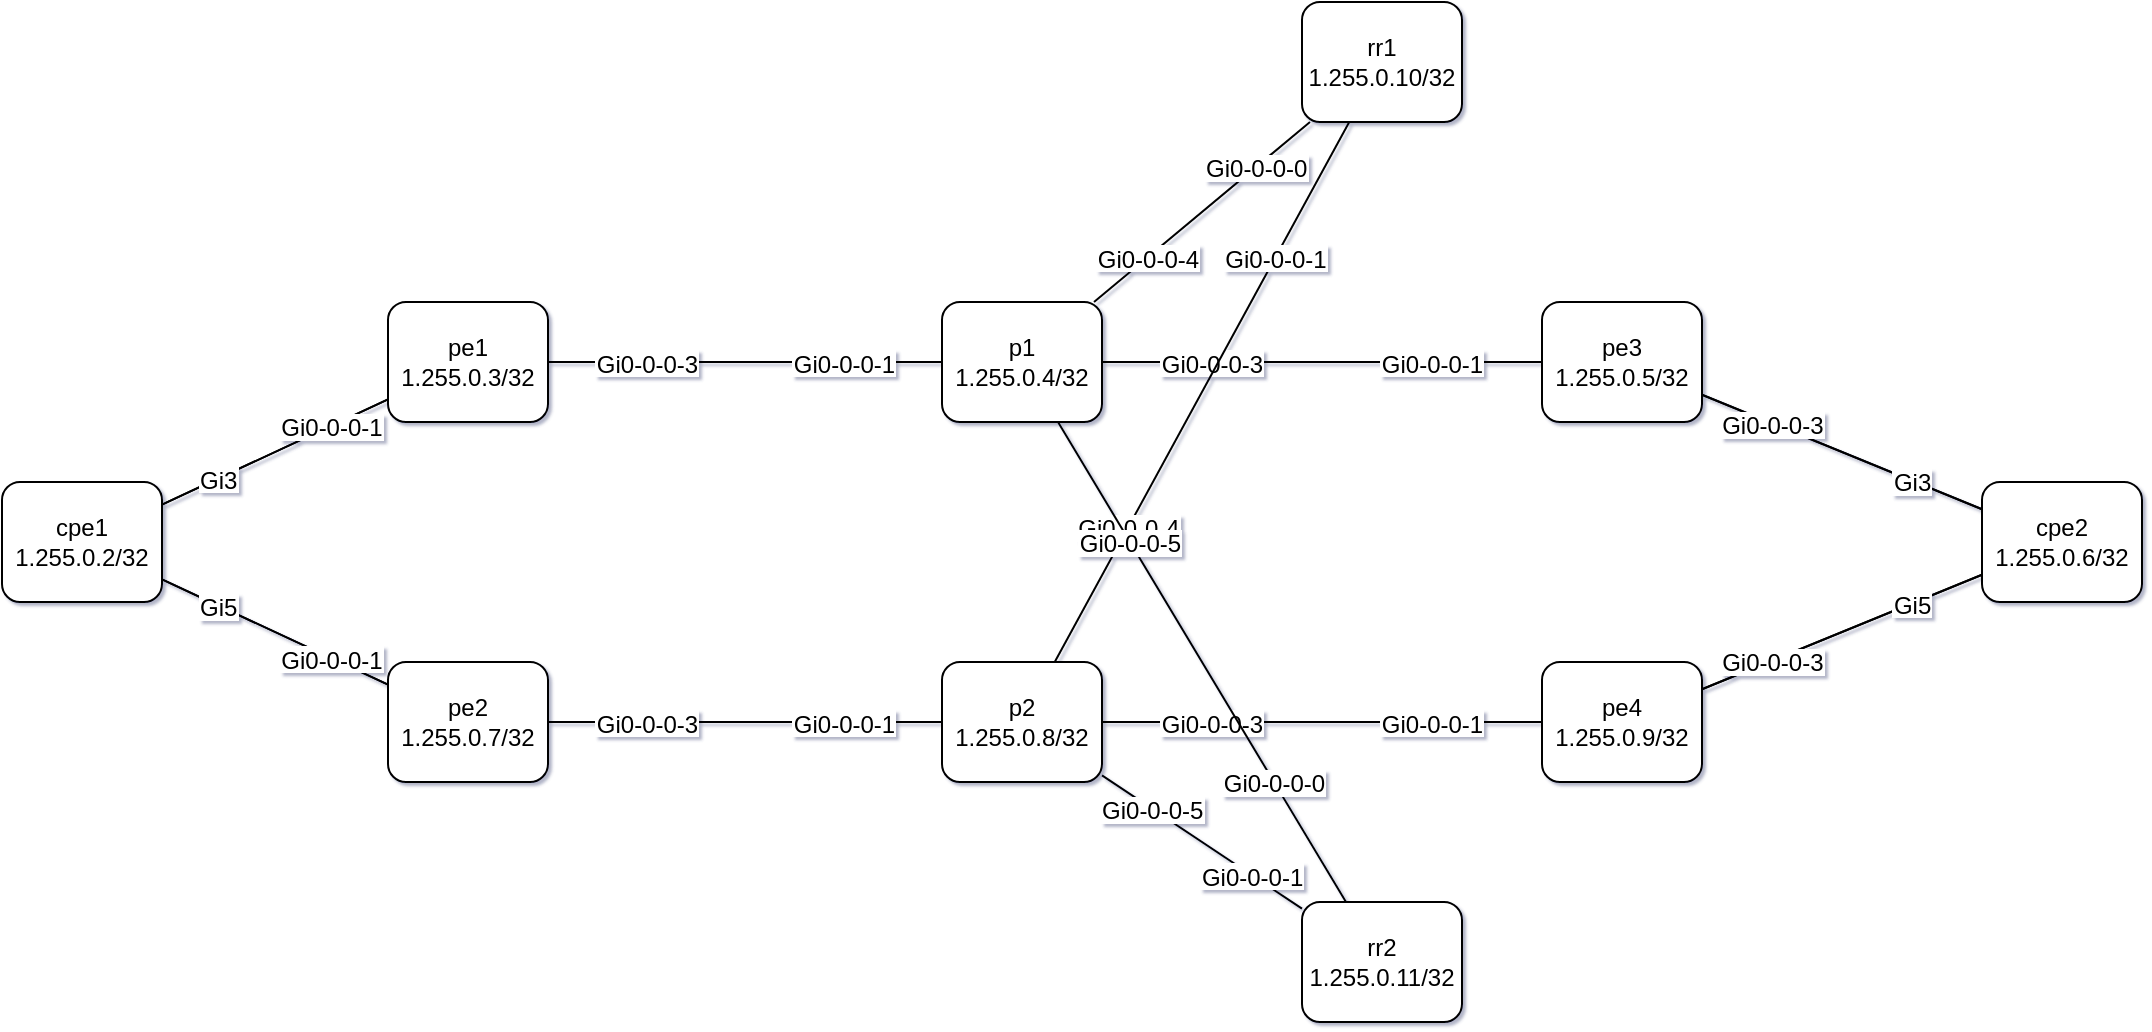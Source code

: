 <mxfile type="device" compressed="false">
    <diagram id="Topology" name="Topology">
      <mxGraphModel dx="1000" dy="1000" grid="1" gridSize="10" guides="1" tooltips="1" connect="1" arrows="1" fold="1" page="1" pageScale="1" pageWidth="827" pageHeight="1169" math="0" shadow="1">
        <root>
          <mxCell id="0" />   
          <mxCell id="1" parent="0" />
        <object id="cpe1" label="cpe1 1.255.0.2/32">
      <mxCell style="rounded=1;whiteSpace=wrap;html=1;" vertex="1" parent="1">
          <mxGeometry x="50" y="230" width="80" height="60" as="geometry" />
      </mxCell>
    </object><object id="pe1" label="pe1 1.255.0.3/32">
      <mxCell style="rounded=1;whiteSpace=wrap;html=1;" vertex="1" parent="1">
          <mxGeometry x="243" y="140" width="80" height="60" as="geometry" />
      </mxCell>
    </object><mxCell id="cc4b5f4d1736085814b34174aa3f602b-src" value="Gi2" style="labelBackgroundColor=#ffffff;;" vertex="1" connectable="0" parent="cc4b5f4d1736085814b34174aa3f602b">
      <mxGeometry x="-0.5" relative="1" as="geometry">
        <mxPoint as="offset" />
      </mxGeometry>
    </mxCell><mxCell id="cc4b5f4d1736085814b34174aa3f602b-trgt" value="Gi0-0-0-0" style="labelBackgroundColor=#ffffff;;" vertex="1" connectable="0" parent="cc4b5f4d1736085814b34174aa3f602b">
      <mxGeometry x="0.5" relative="-1" as="geometry">
        <mxPoint as="offset" />
      </mxGeometry>
    </mxCell><object id="cc4b5f4d1736085814b34174aa3f602b" label="" src_label="Gi2" trgt_label="Gi0-0-0-0" source="cpe1" target="pe1">
      <mxCell style="endArrow=none;" edge="1" parent="1" source="cpe1" target="pe1">
          <mxGeometry relative="1" as="geometry" />
      </mxCell>
    </object><mxCell id="e45cfb23c0f3395859e0314b89212a3c-src" value="Gi3" style="labelBackgroundColor=#ffffff;;" vertex="1" connectable="0" parent="e45cfb23c0f3395859e0314b89212a3c">
      <mxGeometry x="-0.5" relative="1" as="geometry">
        <mxPoint as="offset" />
      </mxGeometry>
    </mxCell><mxCell id="e45cfb23c0f3395859e0314b89212a3c-trgt" value="Gi0-0-0-1" style="labelBackgroundColor=#ffffff;;" vertex="1" connectable="0" parent="e45cfb23c0f3395859e0314b89212a3c">
      <mxGeometry x="0.5" relative="-1" as="geometry">
        <mxPoint as="offset" />
      </mxGeometry>
    </mxCell><object id="e45cfb23c0f3395859e0314b89212a3c" label="" src_label="Gi3" trgt_label="Gi0-0-0-1" source="cpe1" target="pe1">
      <mxCell style="endArrow=none;" edge="1" parent="1" source="cpe1" target="pe1">
          <mxGeometry relative="1" as="geometry" />
      </mxCell>
    </object><object id="p1" label="p1 1.255.0.4/32">
      <mxCell style="rounded=1;whiteSpace=wrap;html=1;" vertex="1" parent="1">
          <mxGeometry x="520" y="140" width="80" height="60" as="geometry" />
      </mxCell>
    </object><mxCell id="c6249914d28e95836c88b8af581abf43-src" value="Gi0-0-0-2" style="labelBackgroundColor=#ffffff;;" vertex="1" connectable="0" parent="c6249914d28e95836c88b8af581abf43">
      <mxGeometry x="-0.5" relative="1" as="geometry">
        <mxPoint as="offset" />
      </mxGeometry>
    </mxCell><mxCell id="c6249914d28e95836c88b8af581abf43-trgt" value="Gi0-0-0-0" style="labelBackgroundColor=#ffffff;;" vertex="1" connectable="0" parent="c6249914d28e95836c88b8af581abf43">
      <mxGeometry x="0.5" relative="-1" as="geometry">
        <mxPoint as="offset" />
      </mxGeometry>
    </mxCell><object id="c6249914d28e95836c88b8af581abf43" label="" src_label="Gi0-0-0-2" trgt_label="Gi0-0-0-0" source="pe1" target="p1">
      <mxCell style="endArrow=none;" edge="1" parent="1" source="pe1" target="p1">
          <mxGeometry relative="1" as="geometry" />
      </mxCell>
    </object><mxCell id="7897e74cd611ede9b0670431fe954327-src" value="Gi0-0-0-3" style="labelBackgroundColor=#ffffff;;" vertex="1" connectable="0" parent="7897e74cd611ede9b0670431fe954327">
      <mxGeometry x="-0.5" relative="1" as="geometry">
        <mxPoint as="offset" />
      </mxGeometry>
    </mxCell><mxCell id="7897e74cd611ede9b0670431fe954327-trgt" value="Gi0-0-0-1" style="labelBackgroundColor=#ffffff;;" vertex="1" connectable="0" parent="7897e74cd611ede9b0670431fe954327">
      <mxGeometry x="0.5" relative="-1" as="geometry">
        <mxPoint as="offset" />
      </mxGeometry>
    </mxCell><object id="7897e74cd611ede9b0670431fe954327" label="" src_label="Gi0-0-0-3" trgt_label="Gi0-0-0-1" source="pe1" target="p1">
      <mxCell style="endArrow=none;" edge="1" parent="1" source="pe1" target="p1">
          <mxGeometry relative="1" as="geometry" />
      </mxCell>
    </object><object id="pe3" label="pe3 1.255.0.5/32">
      <mxCell style="rounded=1;whiteSpace=wrap;html=1;" vertex="1" parent="1">
          <mxGeometry x="820" y="140" width="80" height="60" as="geometry" />
      </mxCell>
    </object><mxCell id="818945163125d8c0d4d64809c4ee357d-src" value="Gi0-0-0-2" style="labelBackgroundColor=#ffffff;;" vertex="1" connectable="0" parent="818945163125d8c0d4d64809c4ee357d">
      <mxGeometry x="-0.5" relative="1" as="geometry">
        <mxPoint as="offset" />
      </mxGeometry>
    </mxCell><mxCell id="818945163125d8c0d4d64809c4ee357d-trgt" value="Gi0-0-0-0" style="labelBackgroundColor=#ffffff;;" vertex="1" connectable="0" parent="818945163125d8c0d4d64809c4ee357d">
      <mxGeometry x="0.5" relative="-1" as="geometry">
        <mxPoint as="offset" />
      </mxGeometry>
    </mxCell><object id="818945163125d8c0d4d64809c4ee357d" label="" src_label="Gi0-0-0-2" trgt_label="Gi0-0-0-0" source="p1" target="pe3">
      <mxCell style="endArrow=none;" edge="1" parent="1" source="p1" target="pe3">
          <mxGeometry relative="1" as="geometry" />
      </mxCell>
    </object><mxCell id="55964bbb7fdde5b3efd886fd36b61a37-src" value="Gi0-0-0-3" style="labelBackgroundColor=#ffffff;;" vertex="1" connectable="0" parent="55964bbb7fdde5b3efd886fd36b61a37">
      <mxGeometry x="-0.5" relative="1" as="geometry">
        <mxPoint as="offset" />
      </mxGeometry>
    </mxCell><mxCell id="55964bbb7fdde5b3efd886fd36b61a37-trgt" value="Gi0-0-0-1" style="labelBackgroundColor=#ffffff;;" vertex="1" connectable="0" parent="55964bbb7fdde5b3efd886fd36b61a37">
      <mxGeometry x="0.5" relative="-1" as="geometry">
        <mxPoint as="offset" />
      </mxGeometry>
    </mxCell><object id="55964bbb7fdde5b3efd886fd36b61a37" label="" src_label="Gi0-0-0-3" trgt_label="Gi0-0-0-1" source="p1" target="pe3">
      <mxCell style="endArrow=none;" edge="1" parent="1" source="p1" target="pe3">
          <mxGeometry relative="1" as="geometry" />
      </mxCell>
    </object><object id="cpe2" label="cpe2 1.255.0.6/32">
      <mxCell style="rounded=1;whiteSpace=wrap;html=1;" vertex="1" parent="1">
          <mxGeometry x="1040" y="230" width="80" height="60" as="geometry" />
      </mxCell>
    </object><mxCell id="7b9d2e467b0ed190d8c99521bd7f54e6-src" value="Gi0-0-0-2" style="labelBackgroundColor=#ffffff;;" vertex="1" connectable="0" parent="7b9d2e467b0ed190d8c99521bd7f54e6">
      <mxGeometry x="-0.5" relative="1" as="geometry">
        <mxPoint as="offset" />
      </mxGeometry>
    </mxCell><mxCell id="7b9d2e467b0ed190d8c99521bd7f54e6-trgt" value="Gi2" style="labelBackgroundColor=#ffffff;;" vertex="1" connectable="0" parent="7b9d2e467b0ed190d8c99521bd7f54e6">
      <mxGeometry x="0.5" relative="-1" as="geometry">
        <mxPoint as="offset" />
      </mxGeometry>
    </mxCell><object id="7b9d2e467b0ed190d8c99521bd7f54e6" label="" src_label="Gi0-0-0-2" trgt_label="Gi2" source="pe3" target="cpe2">
      <mxCell style="endArrow=none;" edge="1" parent="1" source="pe3" target="cpe2">
          <mxGeometry relative="1" as="geometry" />
      </mxCell>
    </object><mxCell id="e1510e81fbc3356bab566e7a538ffdc2-src" value="Gi0-0-0-3" style="labelBackgroundColor=#ffffff;;" vertex="1" connectable="0" parent="e1510e81fbc3356bab566e7a538ffdc2">
      <mxGeometry x="-0.5" relative="1" as="geometry">
        <mxPoint as="offset" />
      </mxGeometry>
    </mxCell><mxCell id="e1510e81fbc3356bab566e7a538ffdc2-trgt" value="Gi3" style="labelBackgroundColor=#ffffff;;" vertex="1" connectable="0" parent="e1510e81fbc3356bab566e7a538ffdc2">
      <mxGeometry x="0.5" relative="-1" as="geometry">
        <mxPoint as="offset" />
      </mxGeometry>
    </mxCell><object id="e1510e81fbc3356bab566e7a538ffdc2" label="" src_label="Gi0-0-0-3" trgt_label="Gi3" source="pe3" target="cpe2">
      <mxCell style="endArrow=none;" edge="1" parent="1" source="pe3" target="cpe2">
          <mxGeometry relative="1" as="geometry" />
      </mxCell>
    </object><object id="pe2" label="pe2 1.255.0.7/32">
      <mxCell style="rounded=1;whiteSpace=wrap;html=1;" vertex="1" parent="1">
          <mxGeometry x="243" y="320" width="80" height="60" as="geometry" />
      </mxCell>
    </object><mxCell id="c85027f9c5c62b8d5181ba140b89bf99-src" value="Gi4" style="labelBackgroundColor=#ffffff;;" vertex="1" connectable="0" parent="c85027f9c5c62b8d5181ba140b89bf99">
      <mxGeometry x="-0.5" relative="1" as="geometry">
        <mxPoint as="offset" />
      </mxGeometry>
    </mxCell><mxCell id="c85027f9c5c62b8d5181ba140b89bf99-trgt" value="Gi0-0-0-0" style="labelBackgroundColor=#ffffff;;" vertex="1" connectable="0" parent="c85027f9c5c62b8d5181ba140b89bf99">
      <mxGeometry x="0.5" relative="-1" as="geometry">
        <mxPoint as="offset" />
      </mxGeometry>
    </mxCell><object id="c85027f9c5c62b8d5181ba140b89bf99" label="" src_label="Gi4" trgt_label="Gi0-0-0-0" source="cpe1" target="pe2">
      <mxCell style="endArrow=none;" edge="1" parent="1" source="cpe1" target="pe2">
          <mxGeometry relative="1" as="geometry" />
      </mxCell>
    </object><mxCell id="5d7979c863d4314b1842be98dc819ef3-src" value="Gi5" style="labelBackgroundColor=#ffffff;;" vertex="1" connectable="0" parent="5d7979c863d4314b1842be98dc819ef3">
      <mxGeometry x="-0.5" relative="1" as="geometry">
        <mxPoint as="offset" />
      </mxGeometry>
    </mxCell><mxCell id="5d7979c863d4314b1842be98dc819ef3-trgt" value="Gi0-0-0-1" style="labelBackgroundColor=#ffffff;;" vertex="1" connectable="0" parent="5d7979c863d4314b1842be98dc819ef3">
      <mxGeometry x="0.5" relative="-1" as="geometry">
        <mxPoint as="offset" />
      </mxGeometry>
    </mxCell><object id="5d7979c863d4314b1842be98dc819ef3" label="" src_label="Gi5" trgt_label="Gi0-0-0-1" source="cpe1" target="pe2">
      <mxCell style="endArrow=none;" edge="1" parent="1" source="cpe1" target="pe2">
          <mxGeometry relative="1" as="geometry" />
      </mxCell>
    </object><object id="p2" label="p2 1.255.0.8/32">
      <mxCell style="rounded=1;whiteSpace=wrap;html=1;" vertex="1" parent="1">
          <mxGeometry x="520" y="320" width="80" height="60" as="geometry" />
      </mxCell>
    </object><mxCell id="99858499e0d1b749746e50b7ca651322-src" value="Gi0-0-0-2" style="labelBackgroundColor=#ffffff;;" vertex="1" connectable="0" parent="99858499e0d1b749746e50b7ca651322">
      <mxGeometry x="-0.5" relative="1" as="geometry">
        <mxPoint as="offset" />
      </mxGeometry>
    </mxCell><mxCell id="99858499e0d1b749746e50b7ca651322-trgt" value="Gi0-0-0-0" style="labelBackgroundColor=#ffffff;;" vertex="1" connectable="0" parent="99858499e0d1b749746e50b7ca651322">
      <mxGeometry x="0.5" relative="-1" as="geometry">
        <mxPoint as="offset" />
      </mxGeometry>
    </mxCell><object id="99858499e0d1b749746e50b7ca651322" label="" src_label="Gi0-0-0-2" trgt_label="Gi0-0-0-0" source="pe2" target="p2">
      <mxCell style="endArrow=none;" edge="1" parent="1" source="pe2" target="p2">
          <mxGeometry relative="1" as="geometry" />
      </mxCell>
    </object><mxCell id="455c34051cf3cd8944888e273e1c19af-src" value="Gi0-0-0-3" style="labelBackgroundColor=#ffffff;;" vertex="1" connectable="0" parent="455c34051cf3cd8944888e273e1c19af">
      <mxGeometry x="-0.5" relative="1" as="geometry">
        <mxPoint as="offset" />
      </mxGeometry>
    </mxCell><mxCell id="455c34051cf3cd8944888e273e1c19af-trgt" value="Gi0-0-0-1" style="labelBackgroundColor=#ffffff;;" vertex="1" connectable="0" parent="455c34051cf3cd8944888e273e1c19af">
      <mxGeometry x="0.5" relative="-1" as="geometry">
        <mxPoint as="offset" />
      </mxGeometry>
    </mxCell><object id="455c34051cf3cd8944888e273e1c19af" label="" src_label="Gi0-0-0-3" trgt_label="Gi0-0-0-1" source="pe2" target="p2">
      <mxCell style="endArrow=none;" edge="1" parent="1" source="pe2" target="p2">
          <mxGeometry relative="1" as="geometry" />
      </mxCell>
    </object><object id="pe4" label="pe4 1.255.0.9/32">
      <mxCell style="rounded=1;whiteSpace=wrap;html=1;" vertex="1" parent="1">
          <mxGeometry x="820" y="320" width="80" height="60" as="geometry" />
      </mxCell>
    </object><mxCell id="f5d06609802e8e299605dc9c2c5b025c-src" value="Gi0-0-0-2" style="labelBackgroundColor=#ffffff;;" vertex="1" connectable="0" parent="f5d06609802e8e299605dc9c2c5b025c">
      <mxGeometry x="-0.5" relative="1" as="geometry">
        <mxPoint as="offset" />
      </mxGeometry>
    </mxCell><mxCell id="f5d06609802e8e299605dc9c2c5b025c-trgt" value="Gi0-0-0-0" style="labelBackgroundColor=#ffffff;;" vertex="1" connectable="0" parent="f5d06609802e8e299605dc9c2c5b025c">
      <mxGeometry x="0.5" relative="-1" as="geometry">
        <mxPoint as="offset" />
      </mxGeometry>
    </mxCell><object id="f5d06609802e8e299605dc9c2c5b025c" label="" src_label="Gi0-0-0-2" trgt_label="Gi0-0-0-0" source="p2" target="pe4">
      <mxCell style="endArrow=none;" edge="1" parent="1" source="p2" target="pe4">
          <mxGeometry relative="1" as="geometry" />
      </mxCell>
    </object><mxCell id="06be7a9c8a44fdf1c0ba168a59151de7-src" value="Gi0-0-0-3" style="labelBackgroundColor=#ffffff;;" vertex="1" connectable="0" parent="06be7a9c8a44fdf1c0ba168a59151de7">
      <mxGeometry x="-0.5" relative="1" as="geometry">
        <mxPoint as="offset" />
      </mxGeometry>
    </mxCell><mxCell id="06be7a9c8a44fdf1c0ba168a59151de7-trgt" value="Gi0-0-0-1" style="labelBackgroundColor=#ffffff;;" vertex="1" connectable="0" parent="06be7a9c8a44fdf1c0ba168a59151de7">
      <mxGeometry x="0.5" relative="-1" as="geometry">
        <mxPoint as="offset" />
      </mxGeometry>
    </mxCell><object id="06be7a9c8a44fdf1c0ba168a59151de7" label="" src_label="Gi0-0-0-3" trgt_label="Gi0-0-0-1" source="p2" target="pe4">
      <mxCell style="endArrow=none;" edge="1" parent="1" source="p2" target="pe4">
          <mxGeometry relative="1" as="geometry" />
      </mxCell>
    </object><mxCell id="341fea9b33fb4373984329f978446048-src" value="Gi0-0-0-2" style="labelBackgroundColor=#ffffff;;" vertex="1" connectable="0" parent="341fea9b33fb4373984329f978446048">
      <mxGeometry x="-0.5" relative="1" as="geometry">
        <mxPoint as="offset" />
      </mxGeometry>
    </mxCell><mxCell id="341fea9b33fb4373984329f978446048-trgt" value="Gi4" style="labelBackgroundColor=#ffffff;;" vertex="1" connectable="0" parent="341fea9b33fb4373984329f978446048">
      <mxGeometry x="0.5" relative="-1" as="geometry">
        <mxPoint as="offset" />
      </mxGeometry>
    </mxCell><object id="341fea9b33fb4373984329f978446048" label="" src_label="Gi0-0-0-2" trgt_label="Gi4" source="pe4" target="cpe2">
      <mxCell style="endArrow=none;" edge="1" parent="1" source="pe4" target="cpe2">
          <mxGeometry relative="1" as="geometry" />
      </mxCell>
    </object><mxCell id="4b5ea4ea525d148e9372b9f22c9b0035-src" value="Gi0-0-0-3" style="labelBackgroundColor=#ffffff;;" vertex="1" connectable="0" parent="4b5ea4ea525d148e9372b9f22c9b0035">
      <mxGeometry x="-0.5" relative="1" as="geometry">
        <mxPoint as="offset" />
      </mxGeometry>
    </mxCell><mxCell id="4b5ea4ea525d148e9372b9f22c9b0035-trgt" value="Gi5" style="labelBackgroundColor=#ffffff;;" vertex="1" connectable="0" parent="4b5ea4ea525d148e9372b9f22c9b0035">
      <mxGeometry x="0.5" relative="-1" as="geometry">
        <mxPoint as="offset" />
      </mxGeometry>
    </mxCell><object id="4b5ea4ea525d148e9372b9f22c9b0035" label="" src_label="Gi0-0-0-3" trgt_label="Gi5" source="pe4" target="cpe2">
      <mxCell style="endArrow=none;" edge="1" parent="1" source="pe4" target="cpe2">
          <mxGeometry relative="1" as="geometry" />
      </mxCell>
    </object><object id="rr1" label="rr1 1.255.0.10/32">
      <mxCell style="rounded=1;whiteSpace=wrap;html=1;" vertex="1" parent="1">
          <mxGeometry x="700" y="-10" width="80" height="60" as="geometry" />
      </mxCell>
    </object><mxCell id="a4e6fd27a5ea0c1b85e8a395fb79aa3d-src" value="Gi0-0-0-0" style="labelBackgroundColor=#ffffff;;" vertex="1" connectable="0" parent="a4e6fd27a5ea0c1b85e8a395fb79aa3d">
      <mxGeometry x="-0.5" relative="1" as="geometry">
        <mxPoint as="offset" />
      </mxGeometry>
    </mxCell><mxCell id="a4e6fd27a5ea0c1b85e8a395fb79aa3d-trgt" value="Gi0-0-0-4" style="labelBackgroundColor=#ffffff;;" vertex="1" connectable="0" parent="a4e6fd27a5ea0c1b85e8a395fb79aa3d">
      <mxGeometry x="0.5" relative="-1" as="geometry">
        <mxPoint as="offset" />
      </mxGeometry>
    </mxCell><object id="a4e6fd27a5ea0c1b85e8a395fb79aa3d" label="" src_label="Gi0-0-0-0" trgt_label="Gi0-0-0-4" source="rr1" target="p1">
      <mxCell style="endArrow=none;" edge="1" parent="1" source="rr1" target="p1">
          <mxGeometry relative="1" as="geometry" />
      </mxCell>
    </object><mxCell id="ffb121a144c67f0bd176e3b00057bd23-src" value="Gi0-0-0-1" style="labelBackgroundColor=#ffffff;;" vertex="1" connectable="0" parent="ffb121a144c67f0bd176e3b00057bd23">
      <mxGeometry x="-0.5" relative="1" as="geometry">
        <mxPoint as="offset" />
      </mxGeometry>
    </mxCell><mxCell id="ffb121a144c67f0bd176e3b00057bd23-trgt" value="Gi0-0-0-4" style="labelBackgroundColor=#ffffff;;" vertex="1" connectable="0" parent="ffb121a144c67f0bd176e3b00057bd23">
      <mxGeometry x="0.5" relative="-1" as="geometry">
        <mxPoint as="offset" />
      </mxGeometry>
    </mxCell><object id="ffb121a144c67f0bd176e3b00057bd23" label="" src_label="Gi0-0-0-1" trgt_label="Gi0-0-0-4" source="rr1" target="p2">
      <mxCell style="endArrow=none;" edge="1" parent="1" source="rr1" target="p2">
          <mxGeometry relative="1" as="geometry" />
      </mxCell>
    </object><object id="rr2" label="rr2 1.255.0.11/32">
      <mxCell style="rounded=1;whiteSpace=wrap;html=1;" vertex="1" parent="1">
          <mxGeometry x="700" y="440" width="80" height="60" as="geometry" />
      </mxCell>
    </object><mxCell id="b9cdba8108bfa20d06e9902d42a35be7-src" value="Gi0-0-0-0" style="labelBackgroundColor=#ffffff;;" vertex="1" connectable="0" parent="b9cdba8108bfa20d06e9902d42a35be7">
      <mxGeometry x="-0.5" relative="1" as="geometry">
        <mxPoint as="offset" />
      </mxGeometry>
    </mxCell><mxCell id="b9cdba8108bfa20d06e9902d42a35be7-trgt" value="Gi0-0-0-5" style="labelBackgroundColor=#ffffff;;" vertex="1" connectable="0" parent="b9cdba8108bfa20d06e9902d42a35be7">
      <mxGeometry x="0.5" relative="-1" as="geometry">
        <mxPoint as="offset" />
      </mxGeometry>
    </mxCell><object id="b9cdba8108bfa20d06e9902d42a35be7" label="" src_label="Gi0-0-0-0" trgt_label="Gi0-0-0-5" source="rr2" target="p1">
      <mxCell style="endArrow=none;" edge="1" parent="1" source="rr2" target="p1">
          <mxGeometry relative="1" as="geometry" />
      </mxCell>
    </object><mxCell id="9b900868570ea0ff0142eceedc6e87dc-src" value="Gi0-0-0-1" style="labelBackgroundColor=#ffffff;;" vertex="1" connectable="0" parent="9b900868570ea0ff0142eceedc6e87dc">
      <mxGeometry x="-0.5" relative="1" as="geometry">
        <mxPoint as="offset" />
      </mxGeometry>
    </mxCell><mxCell id="9b900868570ea0ff0142eceedc6e87dc-trgt" value="Gi0-0-0-5" style="labelBackgroundColor=#ffffff;;" vertex="1" connectable="0" parent="9b900868570ea0ff0142eceedc6e87dc">
      <mxGeometry x="0.5" relative="-1" as="geometry">
        <mxPoint as="offset" />
      </mxGeometry>
    </mxCell><object id="9b900868570ea0ff0142eceedc6e87dc" label="" src_label="Gi0-0-0-1" trgt_label="Gi0-0-0-5" source="rr2" target="p2">
      <mxCell style="endArrow=none;" edge="1" parent="1" source="rr2" target="p2">
          <mxGeometry relative="1" as="geometry" />
      </mxCell>
    </object></root>
      </mxGraphModel>
    </diagram></mxfile>